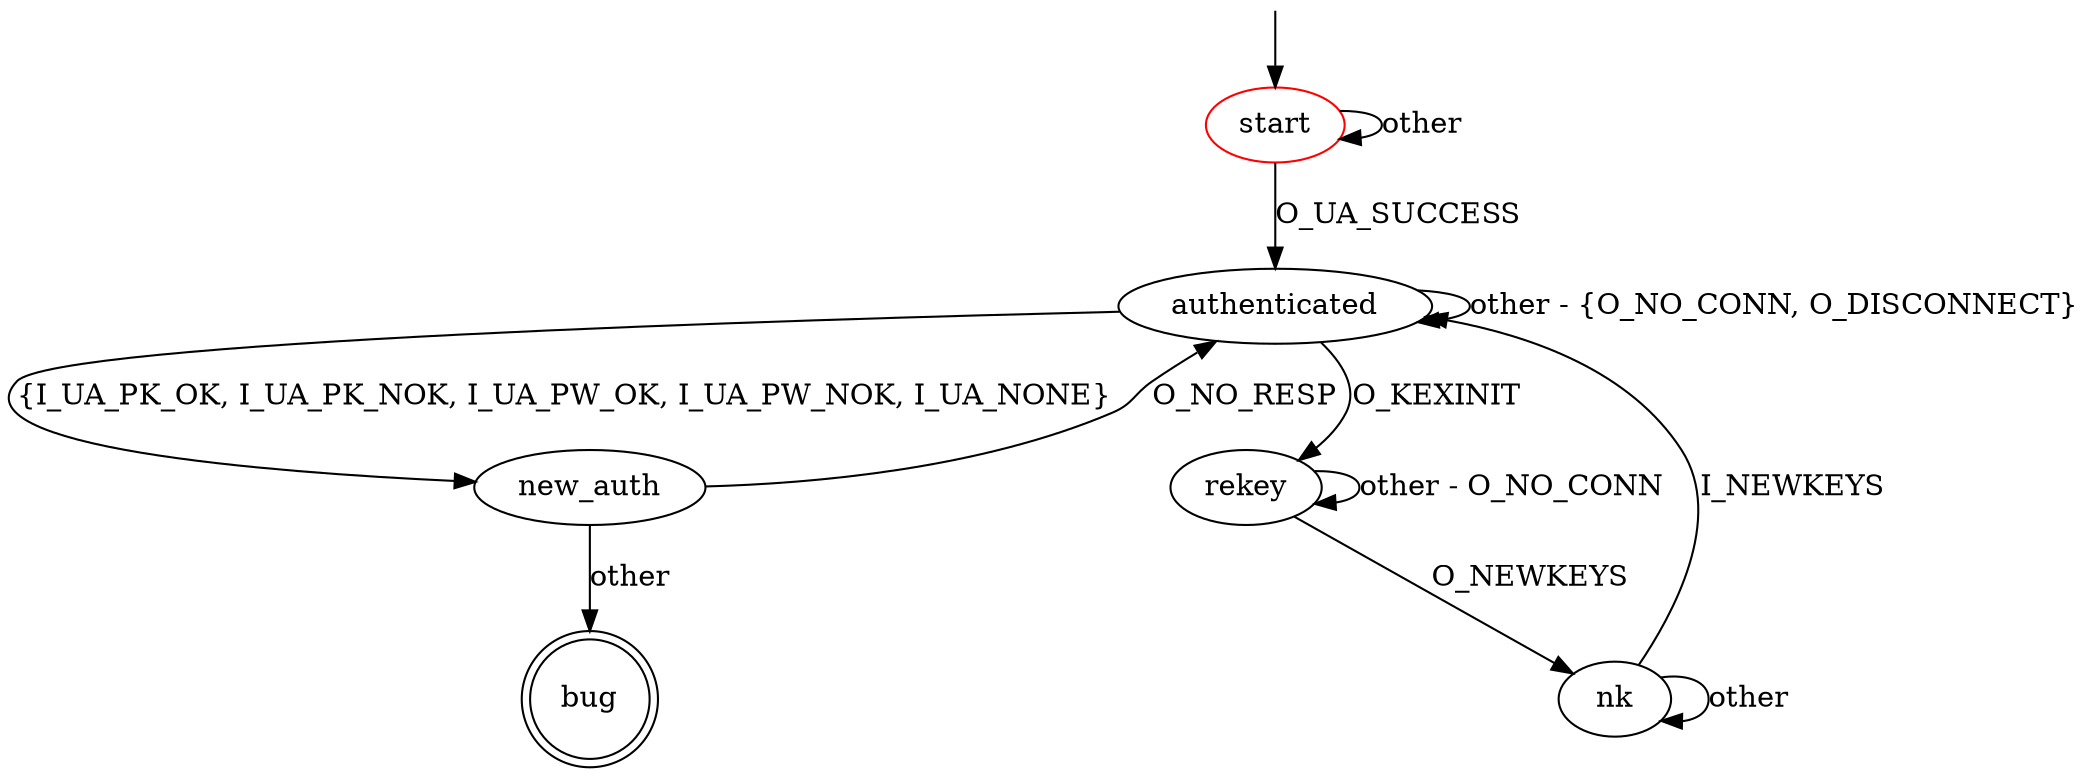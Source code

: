 digraph G {
label=""
start [color="red"]
bug [shape="doublecircle"]

start -> authenticated [label="O_UA_SUCCESS"]
start -> start [label="other"]
authenticated -> new_auth [label="{I_UA_PK_OK, I_UA_PK_NOK, I_UA_PW_OK, I_UA_PW_NOK, I_UA_NONE}"]
authenticated -> rekey [label="O_KEXINIT"]
authenticated -> authenticated [label="other - {O_NO_CONN, O_DISCONNECT}"]
new_auth -> authenticated [label="O_NO_RESP"]
new_auth -> bug [label="other"]
rekey -> nk [label="O_NEWKEYS"]
rekey -> rekey [label="other - O_NO_CONN"]
nk -> authenticated [label="I_NEWKEYS"]
nk -> nk [label="other"]

__start0 [label="" shape="none" width="0" height="0"];
__start0 -> start;
}
